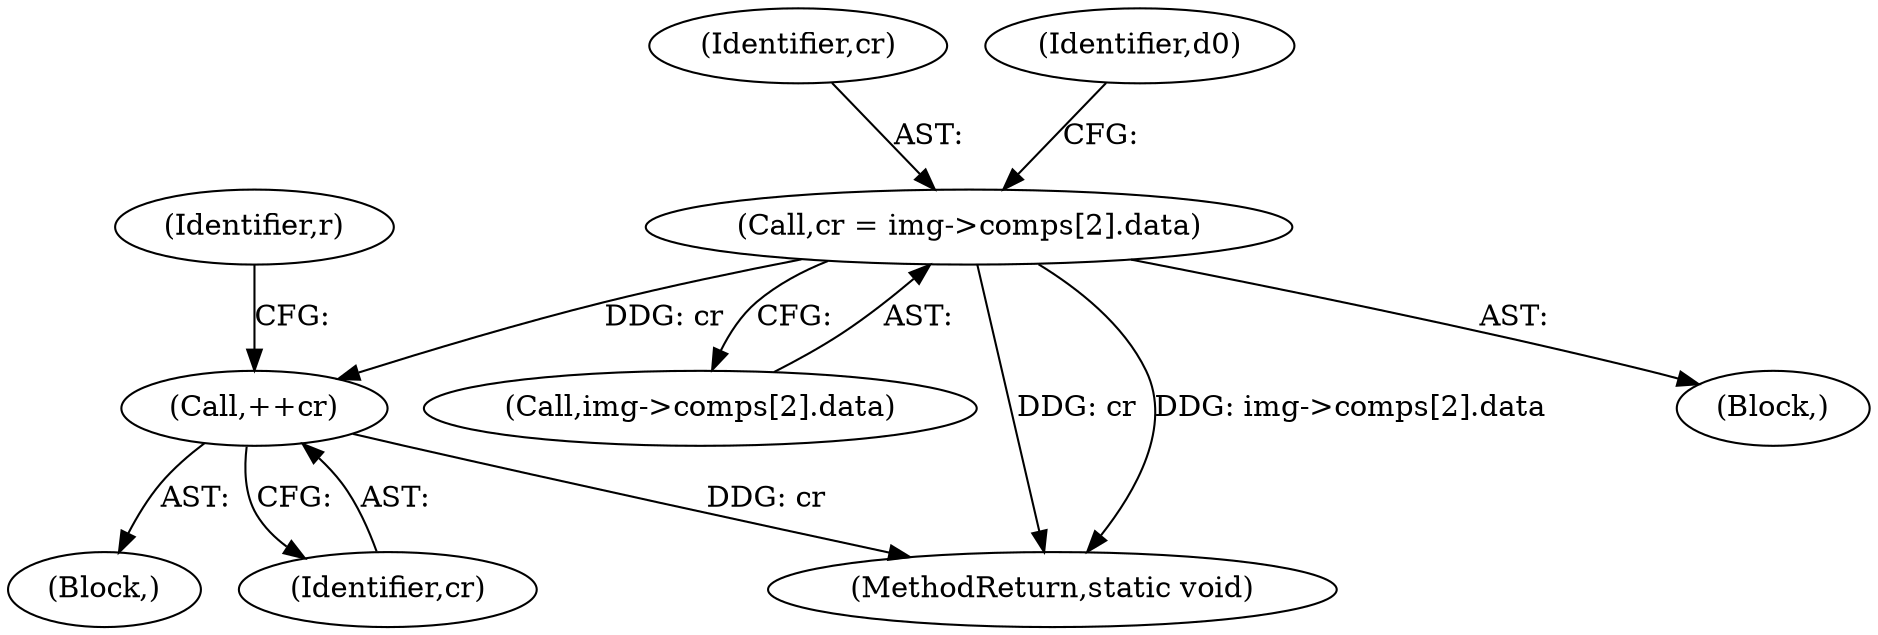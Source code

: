 digraph "0_openjpeg_15f081c89650dccee4aa4ae66f614c3fdb268767_2@array" {
"1000189" [label="(Call,cr = img->comps[2].data)"];
"1000270" [label="(Call,++cr)"];
"1000190" [label="(Identifier,cr)"];
"1000270" [label="(Call,++cr)"];
"1000253" [label="(Block,)"];
"1000191" [label="(Call,img->comps[2].data)"];
"1000342" [label="(MethodReturn,static void)"];
"1000199" [label="(Identifier,d0)"];
"1000271" [label="(Identifier,cr)"];
"1000273" [label="(Identifier,r)"];
"1000103" [label="(Block,)"];
"1000189" [label="(Call,cr = img->comps[2].data)"];
"1000189" -> "1000103"  [label="AST: "];
"1000189" -> "1000191"  [label="CFG: "];
"1000190" -> "1000189"  [label="AST: "];
"1000191" -> "1000189"  [label="AST: "];
"1000199" -> "1000189"  [label="CFG: "];
"1000189" -> "1000342"  [label="DDG: cr"];
"1000189" -> "1000342"  [label="DDG: img->comps[2].data"];
"1000189" -> "1000270"  [label="DDG: cr"];
"1000270" -> "1000253"  [label="AST: "];
"1000270" -> "1000271"  [label="CFG: "];
"1000271" -> "1000270"  [label="AST: "];
"1000273" -> "1000270"  [label="CFG: "];
"1000270" -> "1000342"  [label="DDG: cr"];
}

